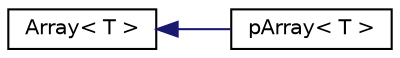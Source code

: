 digraph G
{
  edge [fontname="Helvetica",fontsize=10,labelfontname="Helvetica",labelfontsize=10];
  node [fontname="Helvetica",fontsize=10,shape=record];
  rankdir=LR;
  Node1 [label="Array\< T \>",height=0.2,width=0.4,color="black", fillcolor="white", style="filled",URL="$classArray.html"];
  Node1 -> Node2 [dir=back,color="midnightblue",fontsize=10,style="solid",fontname="Helvetica"];
  Node2 [label="pArray\< T \>",height=0.2,width=0.4,color="black", fillcolor="white", style="filled",URL="$classpArray.html"];
}
